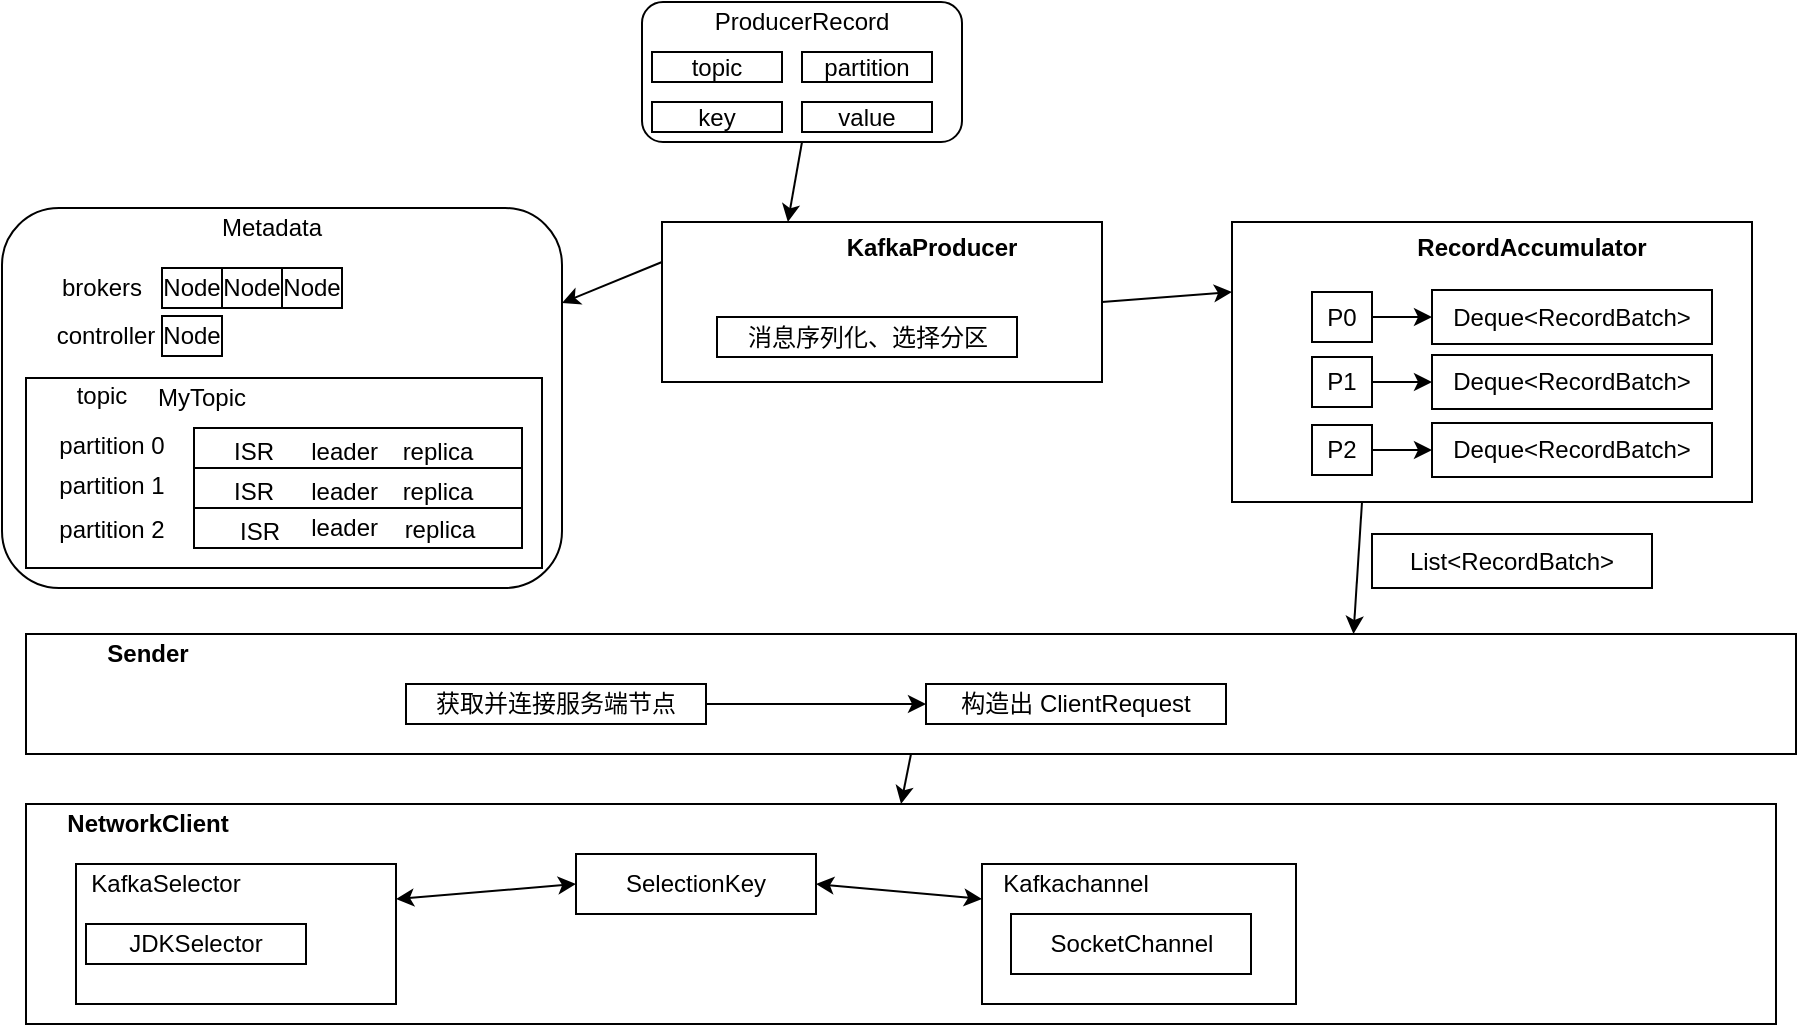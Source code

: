 <mxfile version="11.1.4" type="github"><diagram id="c-ZiDP76YGCTGs694rVp" name="Producer"><mxGraphModel dx="1865" dy="1772" grid="1" gridSize="10" guides="1" tooltips="1" connect="1" arrows="1" fold="1" page="1" pageScale="1" pageWidth="827" pageHeight="1169" math="0" shadow="0"><root><mxCell id="0"/><mxCell id="1" parent="0"/><mxCell id="VHj0I78YaaIwX5K1_NTm-5" value="" style="rounded=1;whiteSpace=wrap;html=1;" parent="1" vertex="1"><mxGeometry x="-300" y="63" width="280" height="190" as="geometry"/></mxCell><mxCell id="VHj0I78YaaIwX5K1_NTm-33" value="" style="rounded=0;whiteSpace=wrap;html=1;" parent="1" vertex="1"><mxGeometry x="-288" y="148" width="258" height="95" as="geometry"/></mxCell><mxCell id="goH0uiZRZ-OZr7PwWCnZ-1" value="" style="rounded=0;whiteSpace=wrap;html=1;" parent="1" vertex="1"><mxGeometry x="30" y="70" width="220" height="80" as="geometry"/></mxCell><mxCell id="goH0uiZRZ-OZr7PwWCnZ-2" value="" style="endArrow=classic;html=1;exitX=0.5;exitY=1;exitDx=0;exitDy=0;entryX=0.286;entryY=0;entryDx=0;entryDy=0;entryPerimeter=0;" parent="1" source="goH0uiZRZ-OZr7PwWCnZ-5" target="goH0uiZRZ-OZr7PwWCnZ-1" edge="1"><mxGeometry width="50" height="50" relative="1" as="geometry"><mxPoint x="140" y="50" as="sourcePoint"/><mxPoint x="140" y="70" as="targetPoint"/></mxGeometry></mxCell><mxCell id="goH0uiZRZ-OZr7PwWCnZ-3" value="&lt;b&gt;KafkaProducer&lt;/b&gt;" style="text;html=1;strokeColor=none;fillColor=none;align=center;verticalAlign=middle;whiteSpace=wrap;rounded=0;" parent="1" vertex="1"><mxGeometry x="145" y="73" width="40" height="20" as="geometry"/></mxCell><mxCell id="goH0uiZRZ-OZr7PwWCnZ-5" value="" style="rounded=1;whiteSpace=wrap;html=1;" parent="1" vertex="1"><mxGeometry x="20" y="-40" width="160" height="70" as="geometry"/></mxCell><mxCell id="goH0uiZRZ-OZr7PwWCnZ-6" value="ProducerRecord" style="text;html=1;strokeColor=none;fillColor=none;align=center;verticalAlign=middle;whiteSpace=wrap;rounded=0;" parent="1" vertex="1"><mxGeometry x="80" y="-40" width="40" height="20" as="geometry"/></mxCell><mxCell id="goH0uiZRZ-OZr7PwWCnZ-8" value="topic" style="rounded=0;whiteSpace=wrap;html=1;" parent="1" vertex="1"><mxGeometry x="25" y="-15" width="65" height="15" as="geometry"/></mxCell><mxCell id="goH0uiZRZ-OZr7PwWCnZ-10" value="partition" style="rounded=0;whiteSpace=wrap;html=1;" parent="1" vertex="1"><mxGeometry x="100" y="-15" width="65" height="15" as="geometry"/></mxCell><mxCell id="goH0uiZRZ-OZr7PwWCnZ-11" value="key" style="rounded=0;whiteSpace=wrap;html=1;" parent="1" vertex="1"><mxGeometry x="25" y="10" width="65" height="15" as="geometry"/></mxCell><mxCell id="goH0uiZRZ-OZr7PwWCnZ-13" value="value" style="rounded=0;whiteSpace=wrap;html=1;" parent="1" vertex="1"><mxGeometry x="100" y="10" width="65" height="15" as="geometry"/></mxCell><mxCell id="goH0uiZRZ-OZr7PwWCnZ-15" value="" style="rounded=0;whiteSpace=wrap;html=1;" parent="1" vertex="1"><mxGeometry x="315" y="70" width="260" height="140" as="geometry"/></mxCell><mxCell id="goH0uiZRZ-OZr7PwWCnZ-16" value="&lt;b&gt;RecordAccumulator&lt;/b&gt;" style="text;html=1;strokeColor=none;fillColor=none;align=center;verticalAlign=middle;whiteSpace=wrap;rounded=0;" parent="1" vertex="1"><mxGeometry x="445" y="73" width="40" height="20" as="geometry"/></mxCell><mxCell id="VHj0I78YaaIwX5K1_NTm-4" value="Metadata" style="text;html=1;strokeColor=none;fillColor=none;align=center;verticalAlign=middle;whiteSpace=wrap;rounded=0;" parent="1" vertex="1"><mxGeometry x="-185" y="63" width="40" height="20" as="geometry"/></mxCell><mxCell id="VHj0I78YaaIwX5K1_NTm-6" value="Node" style="rounded=0;whiteSpace=wrap;html=1;" parent="1" vertex="1"><mxGeometry x="-220" y="93" width="30" height="20" as="geometry"/></mxCell><mxCell id="VHj0I78YaaIwX5K1_NTm-7" value="" style="rounded=0;whiteSpace=wrap;html=1;" parent="1" vertex="1"><mxGeometry x="-204" y="173" width="164" height="20" as="geometry"/></mxCell><mxCell id="VHj0I78YaaIwX5K1_NTm-8" value="brokers" style="text;html=1;strokeColor=none;fillColor=none;align=center;verticalAlign=middle;whiteSpace=wrap;rounded=0;" parent="1" vertex="1"><mxGeometry x="-270" y="93" width="40" height="20" as="geometry"/></mxCell><mxCell id="VHj0I78YaaIwX5K1_NTm-9" value="&lt;span style=&quot;white-space: normal&quot;&gt;Node&lt;/span&gt;" style="rounded=0;whiteSpace=wrap;html=1;" parent="1" vertex="1"><mxGeometry x="-190" y="93" width="30" height="20" as="geometry"/></mxCell><mxCell id="VHj0I78YaaIwX5K1_NTm-10" value="&lt;span style=&quot;white-space: normal&quot;&gt;Node&lt;/span&gt;" style="rounded=0;whiteSpace=wrap;html=1;" parent="1" vertex="1"><mxGeometry x="-160" y="93" width="30" height="20" as="geometry"/></mxCell><mxCell id="VHj0I78YaaIwX5K1_NTm-12" value="&lt;span style=&quot;white-space: normal&quot;&gt;Node&lt;/span&gt;" style="rounded=0;whiteSpace=wrap;html=1;" parent="1" vertex="1"><mxGeometry x="-220" y="117" width="30" height="20" as="geometry"/></mxCell><mxCell id="VHj0I78YaaIwX5K1_NTm-13" value="controller" style="text;html=1;strokeColor=none;fillColor=none;align=center;verticalAlign=middle;whiteSpace=wrap;rounded=0;" parent="1" vertex="1"><mxGeometry x="-268" y="117" width="40" height="20" as="geometry"/></mxCell><mxCell id="VHj0I78YaaIwX5K1_NTm-16" value="topic" style="text;html=1;strokeColor=none;fillColor=none;align=center;verticalAlign=middle;whiteSpace=wrap;rounded=0;" parent="1" vertex="1"><mxGeometry x="-270" y="147" width="40" height="20" as="geometry"/></mxCell><mxCell id="VHj0I78YaaIwX5K1_NTm-17" value="MyTopic" style="text;html=1;strokeColor=none;fillColor=none;align=center;verticalAlign=middle;whiteSpace=wrap;rounded=0;" parent="1" vertex="1"><mxGeometry x="-220" y="148" width="40" height="20" as="geometry"/></mxCell><mxCell id="VHj0I78YaaIwX5K1_NTm-19" value="partition 0" style="text;html=1;strokeColor=none;fillColor=none;align=center;verticalAlign=middle;whiteSpace=wrap;rounded=0;" parent="1" vertex="1"><mxGeometry x="-275" y="171.5" width="60" height="20" as="geometry"/></mxCell><mxCell id="VHj0I78YaaIwX5K1_NTm-20" value="leader&amp;nbsp;" style="text;html=1;strokeColor=none;fillColor=none;align=center;verticalAlign=middle;whiteSpace=wrap;rounded=0;" parent="1" vertex="1"><mxGeometry x="-152" y="175" width="50" height="19" as="geometry"/></mxCell><mxCell id="VHj0I78YaaIwX5K1_NTm-21" value="ISR" style="text;html=1;strokeColor=none;fillColor=none;align=center;verticalAlign=middle;whiteSpace=wrap;rounded=0;" parent="1" vertex="1"><mxGeometry x="-195" y="176" width="42" height="18" as="geometry"/></mxCell><mxCell id="VHj0I78YaaIwX5K1_NTm-22" value="replica" style="text;html=1;strokeColor=none;fillColor=none;align=center;verticalAlign=middle;whiteSpace=wrap;rounded=0;" parent="1" vertex="1"><mxGeometry x="-102" y="176" width="40" height="17" as="geometry"/></mxCell><mxCell id="VHj0I78YaaIwX5K1_NTm-23" value="" style="rounded=0;whiteSpace=wrap;html=1;" parent="1" vertex="1"><mxGeometry x="-204" y="193" width="164" height="20" as="geometry"/></mxCell><mxCell id="VHj0I78YaaIwX5K1_NTm-24" value="partition 1" style="text;html=1;strokeColor=none;fillColor=none;align=center;verticalAlign=middle;whiteSpace=wrap;rounded=0;" parent="1" vertex="1"><mxGeometry x="-275" y="191.5" width="60" height="20" as="geometry"/></mxCell><mxCell id="VHj0I78YaaIwX5K1_NTm-25" value="leader&amp;nbsp;" style="text;html=1;strokeColor=none;fillColor=none;align=center;verticalAlign=middle;whiteSpace=wrap;rounded=0;" parent="1" vertex="1"><mxGeometry x="-152" y="195" width="50" height="19" as="geometry"/></mxCell><mxCell id="VHj0I78YaaIwX5K1_NTm-26" value="ISR" style="text;html=1;strokeColor=none;fillColor=none;align=center;verticalAlign=middle;whiteSpace=wrap;rounded=0;" parent="1" vertex="1"><mxGeometry x="-195" y="196" width="42" height="18" as="geometry"/></mxCell><mxCell id="VHj0I78YaaIwX5K1_NTm-27" value="replica" style="text;html=1;strokeColor=none;fillColor=none;align=center;verticalAlign=middle;whiteSpace=wrap;rounded=0;" parent="1" vertex="1"><mxGeometry x="-102" y="196" width="40" height="17" as="geometry"/></mxCell><mxCell id="VHj0I78YaaIwX5K1_NTm-28" value="" style="rounded=0;whiteSpace=wrap;html=1;" parent="1" vertex="1"><mxGeometry x="-204" y="213" width="164" height="20" as="geometry"/></mxCell><mxCell id="VHj0I78YaaIwX5K1_NTm-29" value="partition 2" style="text;html=1;strokeColor=none;fillColor=none;align=center;verticalAlign=middle;whiteSpace=wrap;rounded=0;" parent="1" vertex="1"><mxGeometry x="-275" y="213.5" width="60" height="20" as="geometry"/></mxCell><mxCell id="VHj0I78YaaIwX5K1_NTm-30" value="replica" style="text;html=1;strokeColor=none;fillColor=none;align=center;verticalAlign=middle;whiteSpace=wrap;rounded=0;" parent="1" vertex="1"><mxGeometry x="-101" y="215" width="40" height="17" as="geometry"/></mxCell><mxCell id="VHj0I78YaaIwX5K1_NTm-31" value="ISR" style="text;html=1;strokeColor=none;fillColor=none;align=center;verticalAlign=middle;whiteSpace=wrap;rounded=0;" parent="1" vertex="1"><mxGeometry x="-192" y="216" width="42" height="18" as="geometry"/></mxCell><mxCell id="VHj0I78YaaIwX5K1_NTm-32" value="leader&amp;nbsp;" style="text;html=1;strokeColor=none;fillColor=none;align=center;verticalAlign=middle;whiteSpace=wrap;rounded=0;" parent="1" vertex="1"><mxGeometry x="-152" y="213" width="50" height="19" as="geometry"/></mxCell><mxCell id="VHj0I78YaaIwX5K1_NTm-34" value="" style="endArrow=classic;html=1;exitX=0;exitY=0.25;exitDx=0;exitDy=0;entryX=1;entryY=0.25;entryDx=0;entryDy=0;" parent="1" source="goH0uiZRZ-OZr7PwWCnZ-1" target="VHj0I78YaaIwX5K1_NTm-5" edge="1"><mxGeometry width="50" height="50" relative="1" as="geometry"><mxPoint x="20" y="110" as="sourcePoint"/><mxPoint x="70" y="60" as="targetPoint"/></mxGeometry></mxCell><mxCell id="VHj0I78YaaIwX5K1_NTm-35" value="消息序列化、选择分区" style="rounded=0;whiteSpace=wrap;html=1;" parent="1" vertex="1"><mxGeometry x="57.5" y="117.5" width="150" height="20" as="geometry"/></mxCell><mxCell id="VHj0I78YaaIwX5K1_NTm-37" value="P0" style="rounded=0;whiteSpace=wrap;html=1;" parent="1" vertex="1"><mxGeometry x="355" y="105" width="30" height="25" as="geometry"/></mxCell><mxCell id="VHj0I78YaaIwX5K1_NTm-38" value="&lt;span style=&quot;white-space: normal&quot;&gt;Deque&amp;lt;RecordBatch&amp;gt;&lt;/span&gt;" style="rounded=0;whiteSpace=wrap;html=1;" parent="1" vertex="1"><mxGeometry x="415" y="104" width="140" height="27" as="geometry"/></mxCell><mxCell id="VHj0I78YaaIwX5K1_NTm-41" value="" style="endArrow=classic;html=1;exitX=1;exitY=0.5;exitDx=0;exitDy=0;entryX=0;entryY=0.5;entryDx=0;entryDy=0;" parent="1" source="VHj0I78YaaIwX5K1_NTm-37" target="VHj0I78YaaIwX5K1_NTm-38" edge="1"><mxGeometry width="50" height="50" relative="1" as="geometry"><mxPoint x="425" y="120" as="sourcePoint"/><mxPoint x="475" y="70" as="targetPoint"/></mxGeometry></mxCell><mxCell id="VHj0I78YaaIwX5K1_NTm-42" value="P1" style="rounded=0;whiteSpace=wrap;html=1;" parent="1" vertex="1"><mxGeometry x="355" y="137.5" width="30" height="25" as="geometry"/></mxCell><mxCell id="VHj0I78YaaIwX5K1_NTm-43" value="&lt;span style=&quot;white-space: normal&quot;&gt;Deque&amp;lt;RecordBatch&amp;gt;&lt;/span&gt;" style="rounded=0;whiteSpace=wrap;html=1;" parent="1" vertex="1"><mxGeometry x="415" y="136.5" width="140" height="27" as="geometry"/></mxCell><mxCell id="VHj0I78YaaIwX5K1_NTm-44" value="" style="endArrow=classic;html=1;exitX=1;exitY=0.5;exitDx=0;exitDy=0;entryX=0;entryY=0.5;entryDx=0;entryDy=0;" parent="1" source="VHj0I78YaaIwX5K1_NTm-42" target="VHj0I78YaaIwX5K1_NTm-43" edge="1"><mxGeometry width="50" height="50" relative="1" as="geometry"><mxPoint x="425" y="152.5" as="sourcePoint"/><mxPoint x="475" y="102.5" as="targetPoint"/></mxGeometry></mxCell><mxCell id="VHj0I78YaaIwX5K1_NTm-45" value="P2" style="rounded=0;whiteSpace=wrap;html=1;" parent="1" vertex="1"><mxGeometry x="355" y="171.5" width="30" height="25" as="geometry"/></mxCell><mxCell id="VHj0I78YaaIwX5K1_NTm-46" value="&lt;span style=&quot;white-space: normal&quot;&gt;Deque&amp;lt;RecordBatch&amp;gt;&lt;/span&gt;" style="rounded=0;whiteSpace=wrap;html=1;" parent="1" vertex="1"><mxGeometry x="415" y="170.5" width="140" height="27" as="geometry"/></mxCell><mxCell id="VHj0I78YaaIwX5K1_NTm-47" value="" style="endArrow=classic;html=1;exitX=1;exitY=0.5;exitDx=0;exitDy=0;entryX=0;entryY=0.5;entryDx=0;entryDy=0;" parent="1" source="VHj0I78YaaIwX5K1_NTm-45" target="VHj0I78YaaIwX5K1_NTm-46" edge="1"><mxGeometry width="50" height="50" relative="1" as="geometry"><mxPoint x="425" y="186.5" as="sourcePoint"/><mxPoint x="475" y="136.5" as="targetPoint"/></mxGeometry></mxCell><mxCell id="VHj0I78YaaIwX5K1_NTm-48" value="" style="endArrow=classic;html=1;exitX=1;exitY=0.5;exitDx=0;exitDy=0;entryX=0;entryY=0.25;entryDx=0;entryDy=0;" parent="1" source="goH0uiZRZ-OZr7PwWCnZ-1" target="goH0uiZRZ-OZr7PwWCnZ-15" edge="1"><mxGeometry width="50" height="50" relative="1" as="geometry"><mxPoint x="430" y="80" as="sourcePoint"/><mxPoint x="480" y="30" as="targetPoint"/></mxGeometry></mxCell><mxCell id="VHj0I78YaaIwX5K1_NTm-49" value="" style="rounded=0;whiteSpace=wrap;html=1;" parent="1" vertex="1"><mxGeometry x="-288" y="276" width="885" height="60" as="geometry"/></mxCell><mxCell id="VHj0I78YaaIwX5K1_NTm-50" value="&lt;b&gt;Sender&lt;/b&gt;" style="text;html=1;strokeColor=none;fillColor=none;align=center;verticalAlign=middle;whiteSpace=wrap;rounded=0;" parent="1" vertex="1"><mxGeometry x="-247" y="276" width="40" height="20" as="geometry"/></mxCell><mxCell id="AODso3d17E0ccuLv2q-S-1" value="" style="rounded=0;whiteSpace=wrap;html=1;" vertex="1" parent="1"><mxGeometry x="-288" y="361" width="875" height="110" as="geometry"/></mxCell><mxCell id="AODso3d17E0ccuLv2q-S-2" value="&lt;b&gt;NetworkClient&lt;/b&gt;" style="text;html=1;strokeColor=none;fillColor=none;align=center;verticalAlign=middle;whiteSpace=wrap;rounded=0;" vertex="1" parent="1"><mxGeometry x="-247" y="361" width="40" height="20" as="geometry"/></mxCell><mxCell id="AODso3d17E0ccuLv2q-S-3" value="" style="endArrow=classic;html=1;exitX=0.25;exitY=1;exitDx=0;exitDy=0;entryX=0.75;entryY=0;entryDx=0;entryDy=0;" edge="1" parent="1" source="goH0uiZRZ-OZr7PwWCnZ-15" target="VHj0I78YaaIwX5K1_NTm-49"><mxGeometry width="50" height="50" relative="1" as="geometry"><mxPoint x="480" y="305" as="sourcePoint"/><mxPoint x="660" y="280" as="targetPoint"/></mxGeometry></mxCell><mxCell id="AODso3d17E0ccuLv2q-S-4" value="&lt;span style=&quot;white-space: normal&quot;&gt;List&amp;lt;RecordBatch&amp;gt;&lt;/span&gt;" style="rounded=0;whiteSpace=wrap;html=1;" vertex="1" parent="1"><mxGeometry x="385" y="226" width="140" height="27" as="geometry"/></mxCell><mxCell id="AODso3d17E0ccuLv2q-S-5" value="构造出 ClientRequest" style="rounded=0;whiteSpace=wrap;html=1;" vertex="1" parent="1"><mxGeometry x="162" y="301" width="150" height="20" as="geometry"/></mxCell><mxCell id="AODso3d17E0ccuLv2q-S-6" value="" style="endArrow=classic;html=1;exitX=0.5;exitY=1;exitDx=0;exitDy=0;entryX=0.5;entryY=0;entryDx=0;entryDy=0;" edge="1" parent="1" source="VHj0I78YaaIwX5K1_NTm-49" target="AODso3d17E0ccuLv2q-S-1"><mxGeometry width="50" height="50" relative="1" as="geometry"><mxPoint x="260" y="356" as="sourcePoint"/><mxPoint x="93.75" y="456" as="targetPoint"/></mxGeometry></mxCell><mxCell id="AODso3d17E0ccuLv2q-S-7" value="获取并连接服务端节点" style="rounded=0;whiteSpace=wrap;html=1;" vertex="1" parent="1"><mxGeometry x="-98" y="301" width="150" height="20" as="geometry"/></mxCell><mxCell id="AODso3d17E0ccuLv2q-S-8" value="" style="endArrow=classic;html=1;entryX=0;entryY=0.5;entryDx=0;entryDy=0;exitX=1;exitY=0.5;exitDx=0;exitDy=0;" edge="1" parent="1" source="AODso3d17E0ccuLv2q-S-7" target="AODso3d17E0ccuLv2q-S-5"><mxGeometry width="50" height="50" relative="1" as="geometry"><mxPoint x="307" y="541" as="sourcePoint"/><mxPoint x="327" y="461" as="targetPoint"/></mxGeometry></mxCell><mxCell id="AODso3d17E0ccuLv2q-S-9" value="" style="rounded=0;whiteSpace=wrap;html=1;" vertex="1" parent="1"><mxGeometry x="-263" y="391" width="160" height="70" as="geometry"/></mxCell><mxCell id="AODso3d17E0ccuLv2q-S-10" value="KafkaSelector" style="text;html=1;strokeColor=none;fillColor=none;align=center;verticalAlign=middle;whiteSpace=wrap;rounded=0;" vertex="1" parent="1"><mxGeometry x="-238" y="391" width="40" height="20" as="geometry"/></mxCell><mxCell id="AODso3d17E0ccuLv2q-S-11" value="JDKSelector" style="rounded=0;whiteSpace=wrap;html=1;" vertex="1" parent="1"><mxGeometry x="-258" y="421" width="110" height="20" as="geometry"/></mxCell><mxCell id="AODso3d17E0ccuLv2q-S-14" value="SelectionKey" style="rounded=0;whiteSpace=wrap;html=1;" vertex="1" parent="1"><mxGeometry x="-13" y="386" width="120" height="30" as="geometry"/></mxCell><mxCell id="AODso3d17E0ccuLv2q-S-15" value="" style="rounded=0;whiteSpace=wrap;html=1;" vertex="1" parent="1"><mxGeometry x="190" y="391" width="157" height="70" as="geometry"/></mxCell><mxCell id="AODso3d17E0ccuLv2q-S-16" value="Kafkachannel" style="text;html=1;strokeColor=none;fillColor=none;align=center;verticalAlign=middle;whiteSpace=wrap;rounded=0;" vertex="1" parent="1"><mxGeometry x="217" y="391" width="40" height="20" as="geometry"/></mxCell><mxCell id="AODso3d17E0ccuLv2q-S-18" value="SocketChannel" style="rounded=0;whiteSpace=wrap;html=1;" vertex="1" parent="1"><mxGeometry x="204.5" y="416" width="120" height="30" as="geometry"/></mxCell><mxCell id="AODso3d17E0ccuLv2q-S-19" value="" style="endArrow=classic;startArrow=classic;html=1;exitX=1;exitY=0.25;exitDx=0;exitDy=0;entryX=0;entryY=0.5;entryDx=0;entryDy=0;" edge="1" parent="1" source="AODso3d17E0ccuLv2q-S-9" target="AODso3d17E0ccuLv2q-S-14"><mxGeometry width="50" height="50" relative="1" as="geometry"><mxPoint x="-83" y="441" as="sourcePoint"/><mxPoint x="-33" y="391" as="targetPoint"/></mxGeometry></mxCell><mxCell id="AODso3d17E0ccuLv2q-S-20" value="" style="endArrow=classic;startArrow=classic;html=1;exitX=1;exitY=0.5;exitDx=0;exitDy=0;entryX=0;entryY=0.25;entryDx=0;entryDy=0;" edge="1" parent="1" source="AODso3d17E0ccuLv2q-S-14" target="AODso3d17E0ccuLv2q-S-15"><mxGeometry width="50" height="50" relative="1" as="geometry"><mxPoint x="167" y="561" as="sourcePoint"/><mxPoint x="217" y="511" as="targetPoint"/></mxGeometry></mxCell></root></mxGraphModel></diagram></mxfile>
